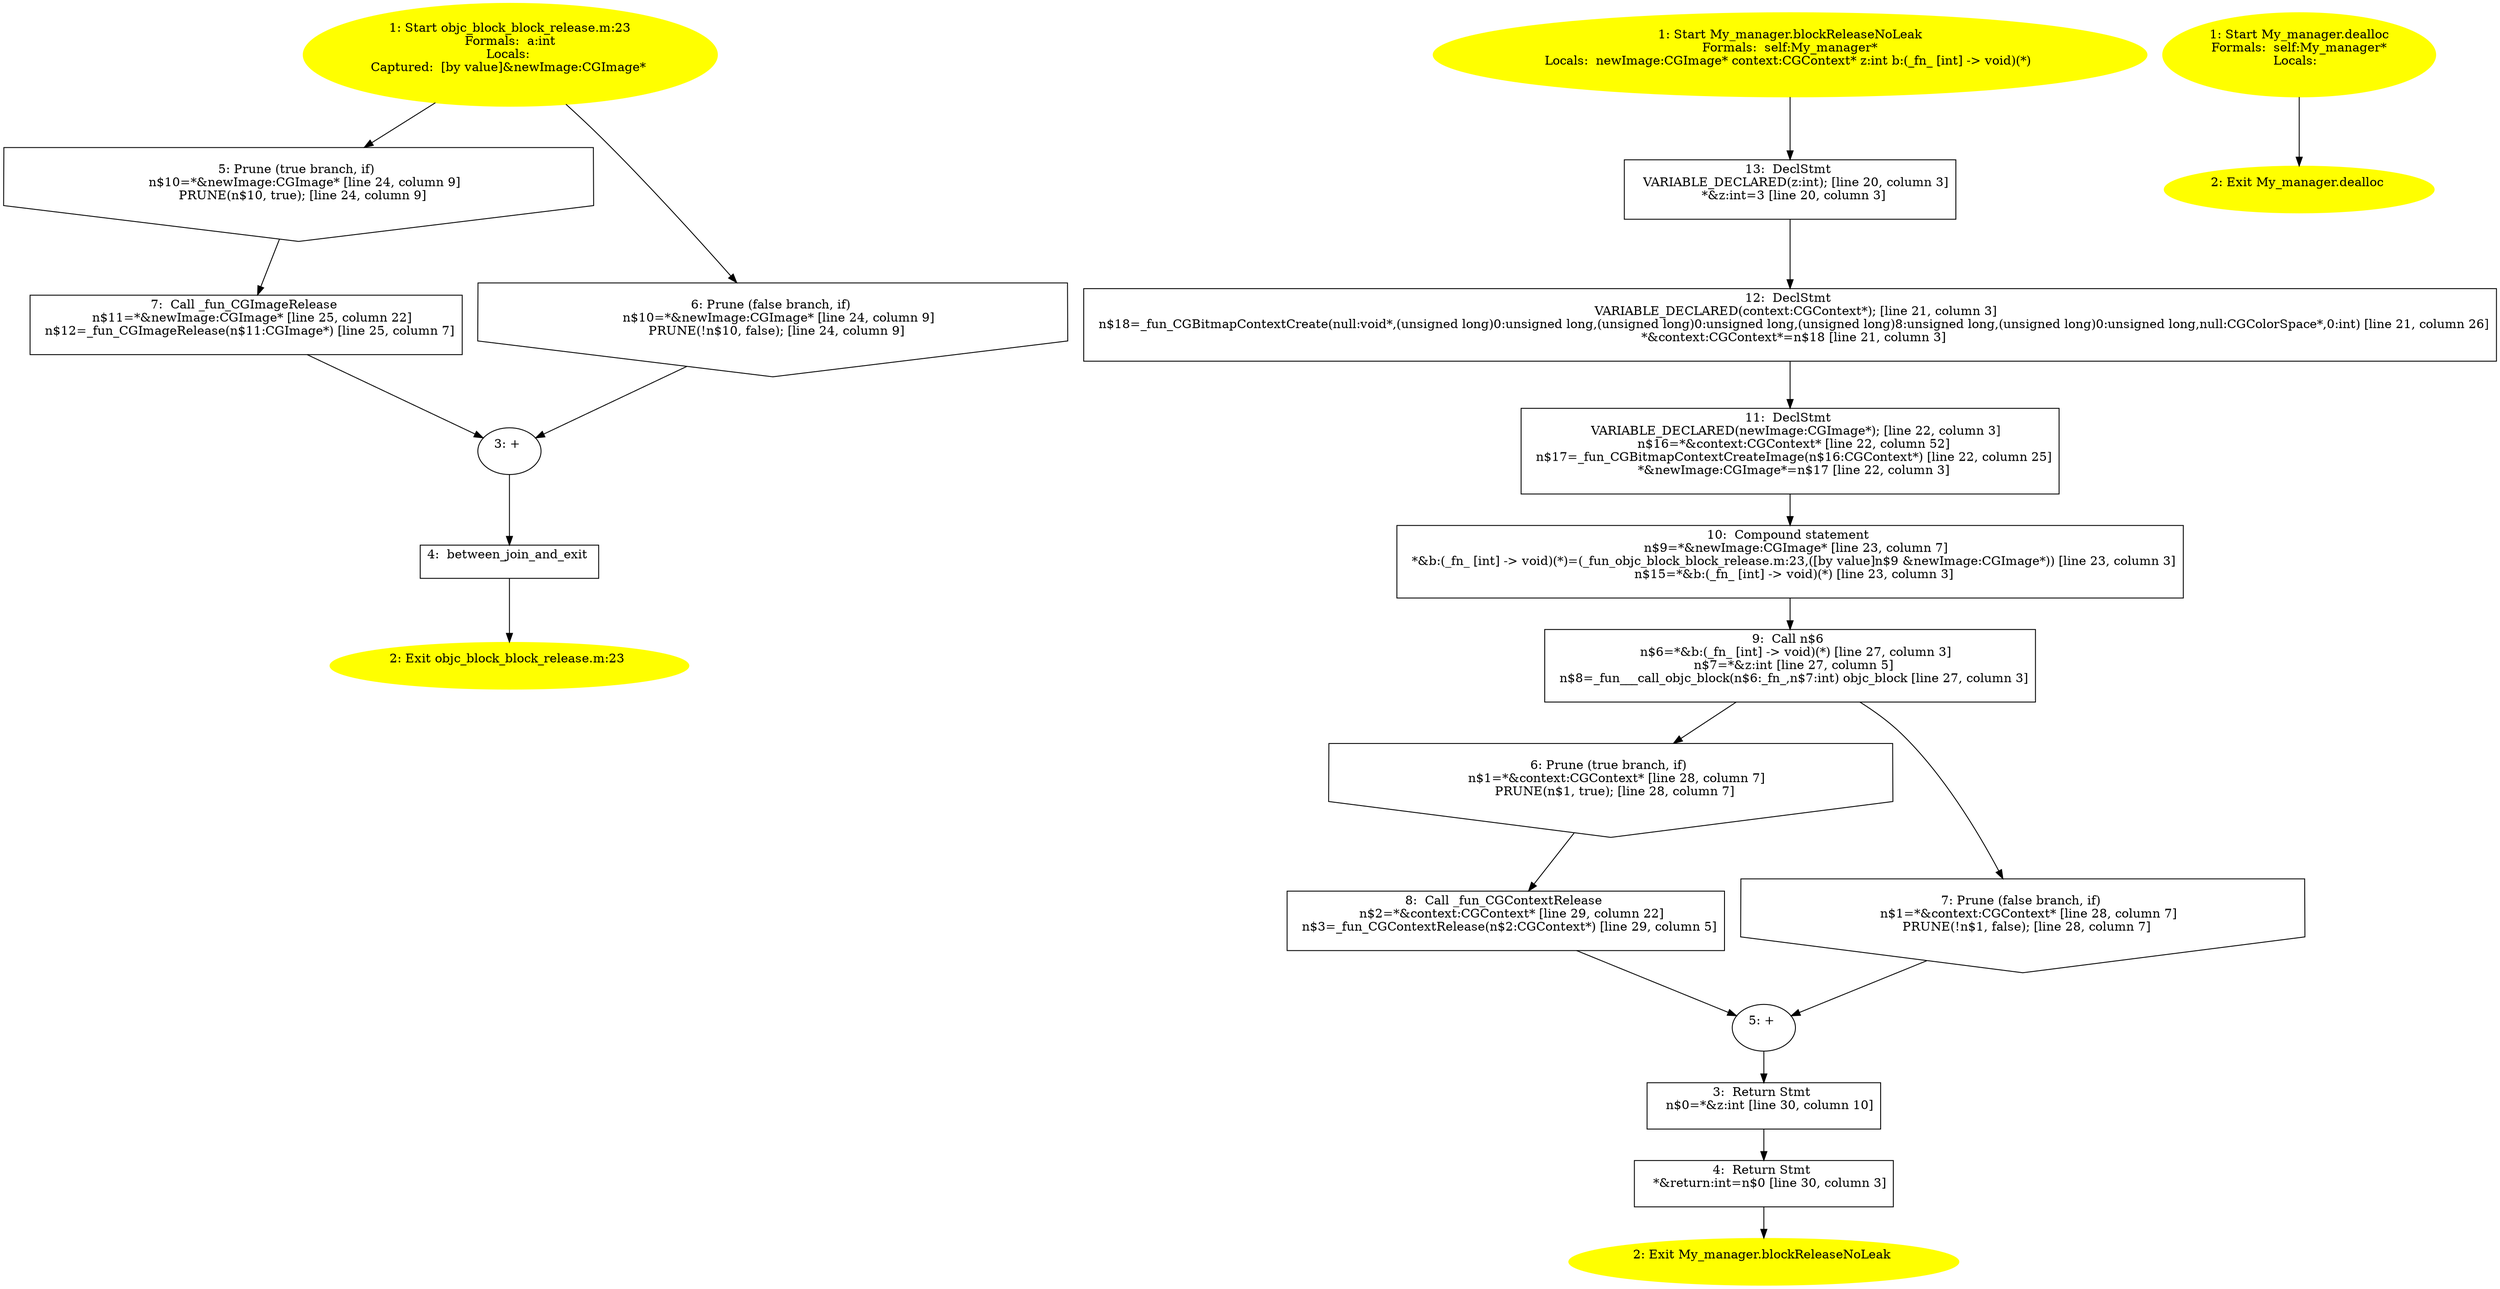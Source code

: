/* @generated */
digraph cfg {
"objc_block_block_release.m:23_bca.a75e5c2171d1b867_1" [label="1: Start objc_block_block_release.m:23\nFormals:  a:int\nLocals: \nCaptured:  [by value]&newImage:CGImage* \n  " color=yellow style=filled]
	

	 "objc_block_block_release.m:23_bca.a75e5c2171d1b867_1" -> "objc_block_block_release.m:23_bca.a75e5c2171d1b867_5" ;
	 "objc_block_block_release.m:23_bca.a75e5c2171d1b867_1" -> "objc_block_block_release.m:23_bca.a75e5c2171d1b867_6" ;
"objc_block_block_release.m:23_bca.a75e5c2171d1b867_2" [label="2: Exit objc_block_block_release.m:23 \n  " color=yellow style=filled]
	

"objc_block_block_release.m:23_bca.a75e5c2171d1b867_3" [label="3: + \n  " ]
	

	 "objc_block_block_release.m:23_bca.a75e5c2171d1b867_3" -> "objc_block_block_release.m:23_bca.a75e5c2171d1b867_4" ;
"objc_block_block_release.m:23_bca.a75e5c2171d1b867_4" [label="4:  between_join_and_exit \n  " shape="box"]
	

	 "objc_block_block_release.m:23_bca.a75e5c2171d1b867_4" -> "objc_block_block_release.m:23_bca.a75e5c2171d1b867_2" ;
"objc_block_block_release.m:23_bca.a75e5c2171d1b867_5" [label="5: Prune (true branch, if) \n   n$10=*&newImage:CGImage* [line 24, column 9]\n  PRUNE(n$10, true); [line 24, column 9]\n " shape="invhouse"]
	

	 "objc_block_block_release.m:23_bca.a75e5c2171d1b867_5" -> "objc_block_block_release.m:23_bca.a75e5c2171d1b867_7" ;
"objc_block_block_release.m:23_bca.a75e5c2171d1b867_6" [label="6: Prune (false branch, if) \n   n$10=*&newImage:CGImage* [line 24, column 9]\n  PRUNE(!n$10, false); [line 24, column 9]\n " shape="invhouse"]
	

	 "objc_block_block_release.m:23_bca.a75e5c2171d1b867_6" -> "objc_block_block_release.m:23_bca.a75e5c2171d1b867_3" ;
"objc_block_block_release.m:23_bca.a75e5c2171d1b867_7" [label="7:  Call _fun_CGImageRelease \n   n$11=*&newImage:CGImage* [line 25, column 22]\n  n$12=_fun_CGImageRelease(n$11:CGImage*) [line 25, column 7]\n " shape="box"]
	

	 "objc_block_block_release.m:23_bca.a75e5c2171d1b867_7" -> "objc_block_block_release.m:23_bca.a75e5c2171d1b867_3" ;
"blockReleaseNoLeak#My_manager#[in.d6f2b8011ad550e7_1" [label="1: Start My_manager.blockReleaseNoLeak\nFormals:  self:My_manager*\nLocals:  newImage:CGImage* context:CGContext* z:int b:(_fn_ [int] -> void)(*) \n  " color=yellow style=filled]
	

	 "blockReleaseNoLeak#My_manager#[in.d6f2b8011ad550e7_1" -> "blockReleaseNoLeak#My_manager#[in.d6f2b8011ad550e7_13" ;
"blockReleaseNoLeak#My_manager#[in.d6f2b8011ad550e7_2" [label="2: Exit My_manager.blockReleaseNoLeak \n  " color=yellow style=filled]
	

"blockReleaseNoLeak#My_manager#[in.d6f2b8011ad550e7_3" [label="3:  Return Stmt \n   n$0=*&z:int [line 30, column 10]\n " shape="box"]
	

	 "blockReleaseNoLeak#My_manager#[in.d6f2b8011ad550e7_3" -> "blockReleaseNoLeak#My_manager#[in.d6f2b8011ad550e7_4" ;
"blockReleaseNoLeak#My_manager#[in.d6f2b8011ad550e7_4" [label="4:  Return Stmt \n   *&return:int=n$0 [line 30, column 3]\n " shape="box"]
	

	 "blockReleaseNoLeak#My_manager#[in.d6f2b8011ad550e7_4" -> "blockReleaseNoLeak#My_manager#[in.d6f2b8011ad550e7_2" ;
"blockReleaseNoLeak#My_manager#[in.d6f2b8011ad550e7_5" [label="5: + \n  " ]
	

	 "blockReleaseNoLeak#My_manager#[in.d6f2b8011ad550e7_5" -> "blockReleaseNoLeak#My_manager#[in.d6f2b8011ad550e7_3" ;
"blockReleaseNoLeak#My_manager#[in.d6f2b8011ad550e7_6" [label="6: Prune (true branch, if) \n   n$1=*&context:CGContext* [line 28, column 7]\n  PRUNE(n$1, true); [line 28, column 7]\n " shape="invhouse"]
	

	 "blockReleaseNoLeak#My_manager#[in.d6f2b8011ad550e7_6" -> "blockReleaseNoLeak#My_manager#[in.d6f2b8011ad550e7_8" ;
"blockReleaseNoLeak#My_manager#[in.d6f2b8011ad550e7_7" [label="7: Prune (false branch, if) \n   n$1=*&context:CGContext* [line 28, column 7]\n  PRUNE(!n$1, false); [line 28, column 7]\n " shape="invhouse"]
	

	 "blockReleaseNoLeak#My_manager#[in.d6f2b8011ad550e7_7" -> "blockReleaseNoLeak#My_manager#[in.d6f2b8011ad550e7_5" ;
"blockReleaseNoLeak#My_manager#[in.d6f2b8011ad550e7_8" [label="8:  Call _fun_CGContextRelease \n   n$2=*&context:CGContext* [line 29, column 22]\n  n$3=_fun_CGContextRelease(n$2:CGContext*) [line 29, column 5]\n " shape="box"]
	

	 "blockReleaseNoLeak#My_manager#[in.d6f2b8011ad550e7_8" -> "blockReleaseNoLeak#My_manager#[in.d6f2b8011ad550e7_5" ;
"blockReleaseNoLeak#My_manager#[in.d6f2b8011ad550e7_9" [label="9:  Call n$6 \n   n$6=*&b:(_fn_ [int] -> void)(*) [line 27, column 3]\n  n$7=*&z:int [line 27, column 5]\n  n$8=_fun___call_objc_block(n$6:_fn_,n$7:int) objc_block [line 27, column 3]\n " shape="box"]
	

	 "blockReleaseNoLeak#My_manager#[in.d6f2b8011ad550e7_9" -> "blockReleaseNoLeak#My_manager#[in.d6f2b8011ad550e7_6" ;
	 "blockReleaseNoLeak#My_manager#[in.d6f2b8011ad550e7_9" -> "blockReleaseNoLeak#My_manager#[in.d6f2b8011ad550e7_7" ;
"blockReleaseNoLeak#My_manager#[in.d6f2b8011ad550e7_10" [label="10:  Compound statement \n   n$9=*&newImage:CGImage* [line 23, column 7]\n  *&b:(_fn_ [int] -> void)(*)=(_fun_objc_block_block_release.m:23,([by value]n$9 &newImage:CGImage*)) [line 23, column 3]\n  n$15=*&b:(_fn_ [int] -> void)(*) [line 23, column 3]\n " shape="box"]
	

	 "blockReleaseNoLeak#My_manager#[in.d6f2b8011ad550e7_10" -> "blockReleaseNoLeak#My_manager#[in.d6f2b8011ad550e7_9" ;
"blockReleaseNoLeak#My_manager#[in.d6f2b8011ad550e7_11" [label="11:  DeclStmt \n   VARIABLE_DECLARED(newImage:CGImage*); [line 22, column 3]\n  n$16=*&context:CGContext* [line 22, column 52]\n  n$17=_fun_CGBitmapContextCreateImage(n$16:CGContext*) [line 22, column 25]\n  *&newImage:CGImage*=n$17 [line 22, column 3]\n " shape="box"]
	

	 "blockReleaseNoLeak#My_manager#[in.d6f2b8011ad550e7_11" -> "blockReleaseNoLeak#My_manager#[in.d6f2b8011ad550e7_10" ;
"blockReleaseNoLeak#My_manager#[in.d6f2b8011ad550e7_12" [label="12:  DeclStmt \n   VARIABLE_DECLARED(context:CGContext*); [line 21, column 3]\n  n$18=_fun_CGBitmapContextCreate(null:void*,(unsigned long)0:unsigned long,(unsigned long)0:unsigned long,(unsigned long)8:unsigned long,(unsigned long)0:unsigned long,null:CGColorSpace*,0:int) [line 21, column 26]\n  *&context:CGContext*=n$18 [line 21, column 3]\n " shape="box"]
	

	 "blockReleaseNoLeak#My_manager#[in.d6f2b8011ad550e7_12" -> "blockReleaseNoLeak#My_manager#[in.d6f2b8011ad550e7_11" ;
"blockReleaseNoLeak#My_manager#[in.d6f2b8011ad550e7_13" [label="13:  DeclStmt \n   VARIABLE_DECLARED(z:int); [line 20, column 3]\n  *&z:int=3 [line 20, column 3]\n " shape="box"]
	

	 "blockReleaseNoLeak#My_manager#[in.d6f2b8011ad550e7_13" -> "blockReleaseNoLeak#My_manager#[in.d6f2b8011ad550e7_12" ;
"dealloc#My_manager#[instance].6a3d6e91a215e966_1" [label="1: Start My_manager.dealloc\nFormals:  self:My_manager*\nLocals:  \n  " color=yellow style=filled]
	

	 "dealloc#My_manager#[instance].6a3d6e91a215e966_1" -> "dealloc#My_manager#[instance].6a3d6e91a215e966_2" ;
"dealloc#My_manager#[instance].6a3d6e91a215e966_2" [label="2: Exit My_manager.dealloc \n  " color=yellow style=filled]
	

}
